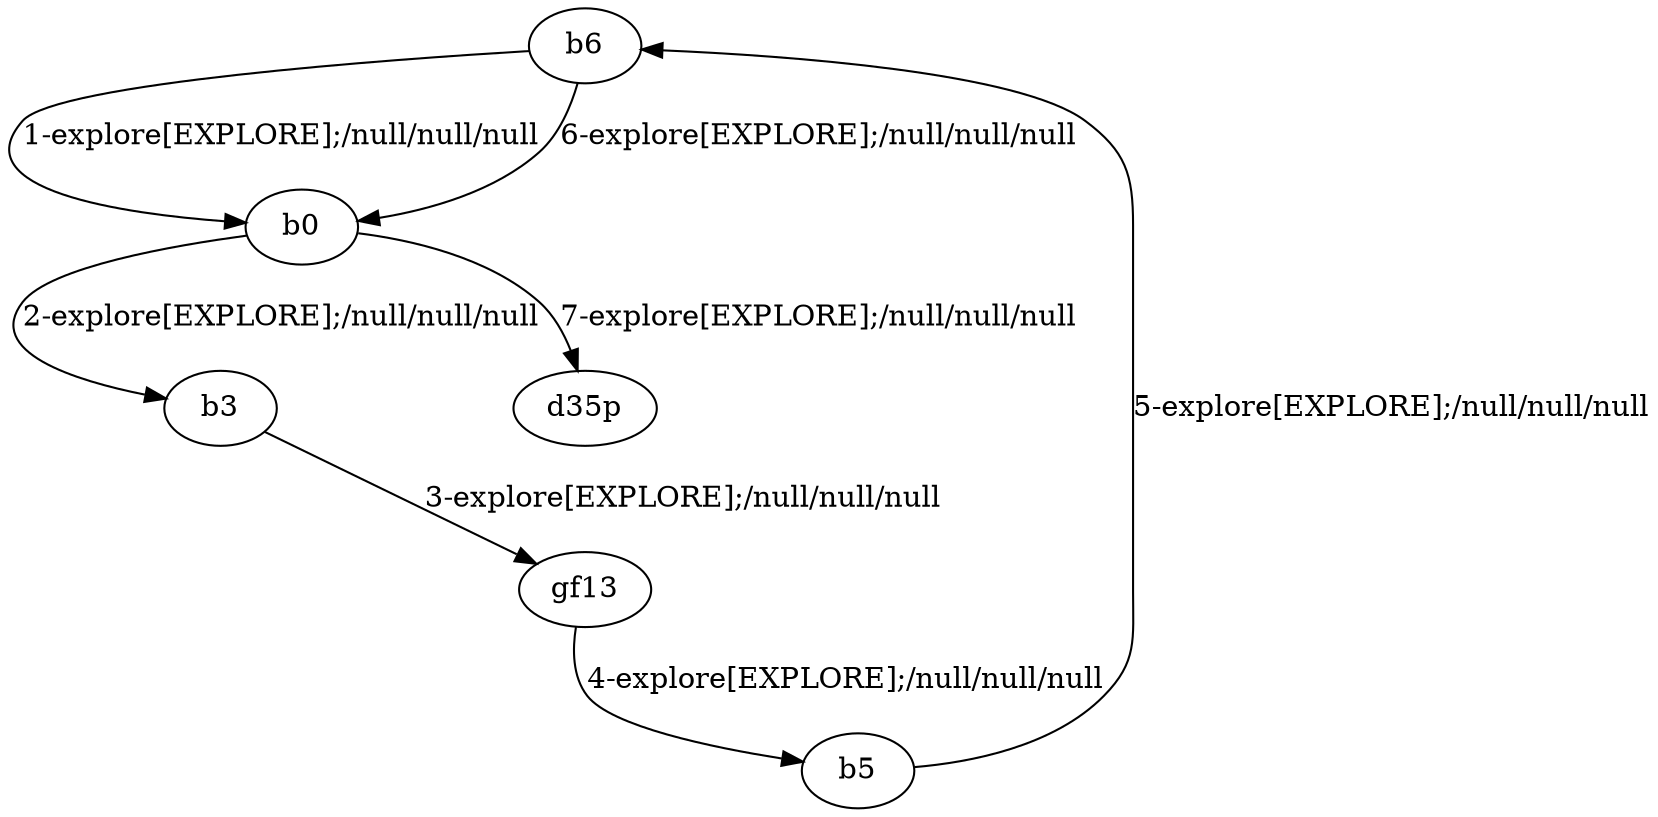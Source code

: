 # Total number of goals covered by this test: 2
# gf13 --> b5
# b0 --> b3

digraph g {
"b6" -> "b0" [label = "1-explore[EXPLORE];/null/null/null"];
"b0" -> "b3" [label = "2-explore[EXPLORE];/null/null/null"];
"b3" -> "gf13" [label = "3-explore[EXPLORE];/null/null/null"];
"gf13" -> "b5" [label = "4-explore[EXPLORE];/null/null/null"];
"b5" -> "b6" [label = "5-explore[EXPLORE];/null/null/null"];
"b6" -> "b0" [label = "6-explore[EXPLORE];/null/null/null"];
"b0" -> "d35p" [label = "7-explore[EXPLORE];/null/null/null"];
}